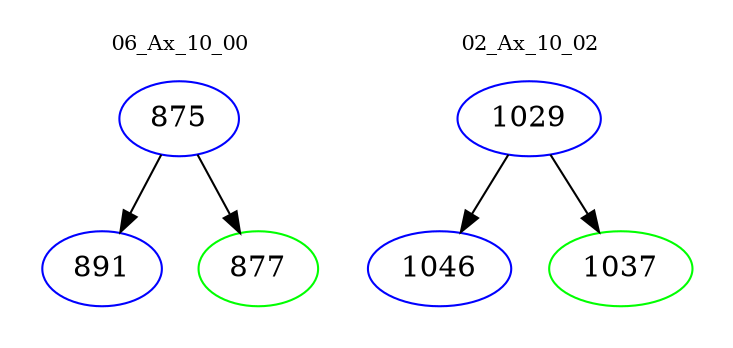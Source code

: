 digraph{
subgraph cluster_0 {
color = white
label = "06_Ax_10_00";
fontsize=10;
T0_875 [label="875", color="blue"]
T0_875 -> T0_891 [color="black"]
T0_891 [label="891", color="blue"]
T0_875 -> T0_877 [color="black"]
T0_877 [label="877", color="green"]
}
subgraph cluster_1 {
color = white
label = "02_Ax_10_02";
fontsize=10;
T1_1029 [label="1029", color="blue"]
T1_1029 -> T1_1046 [color="black"]
T1_1046 [label="1046", color="blue"]
T1_1029 -> T1_1037 [color="black"]
T1_1037 [label="1037", color="green"]
}
}
